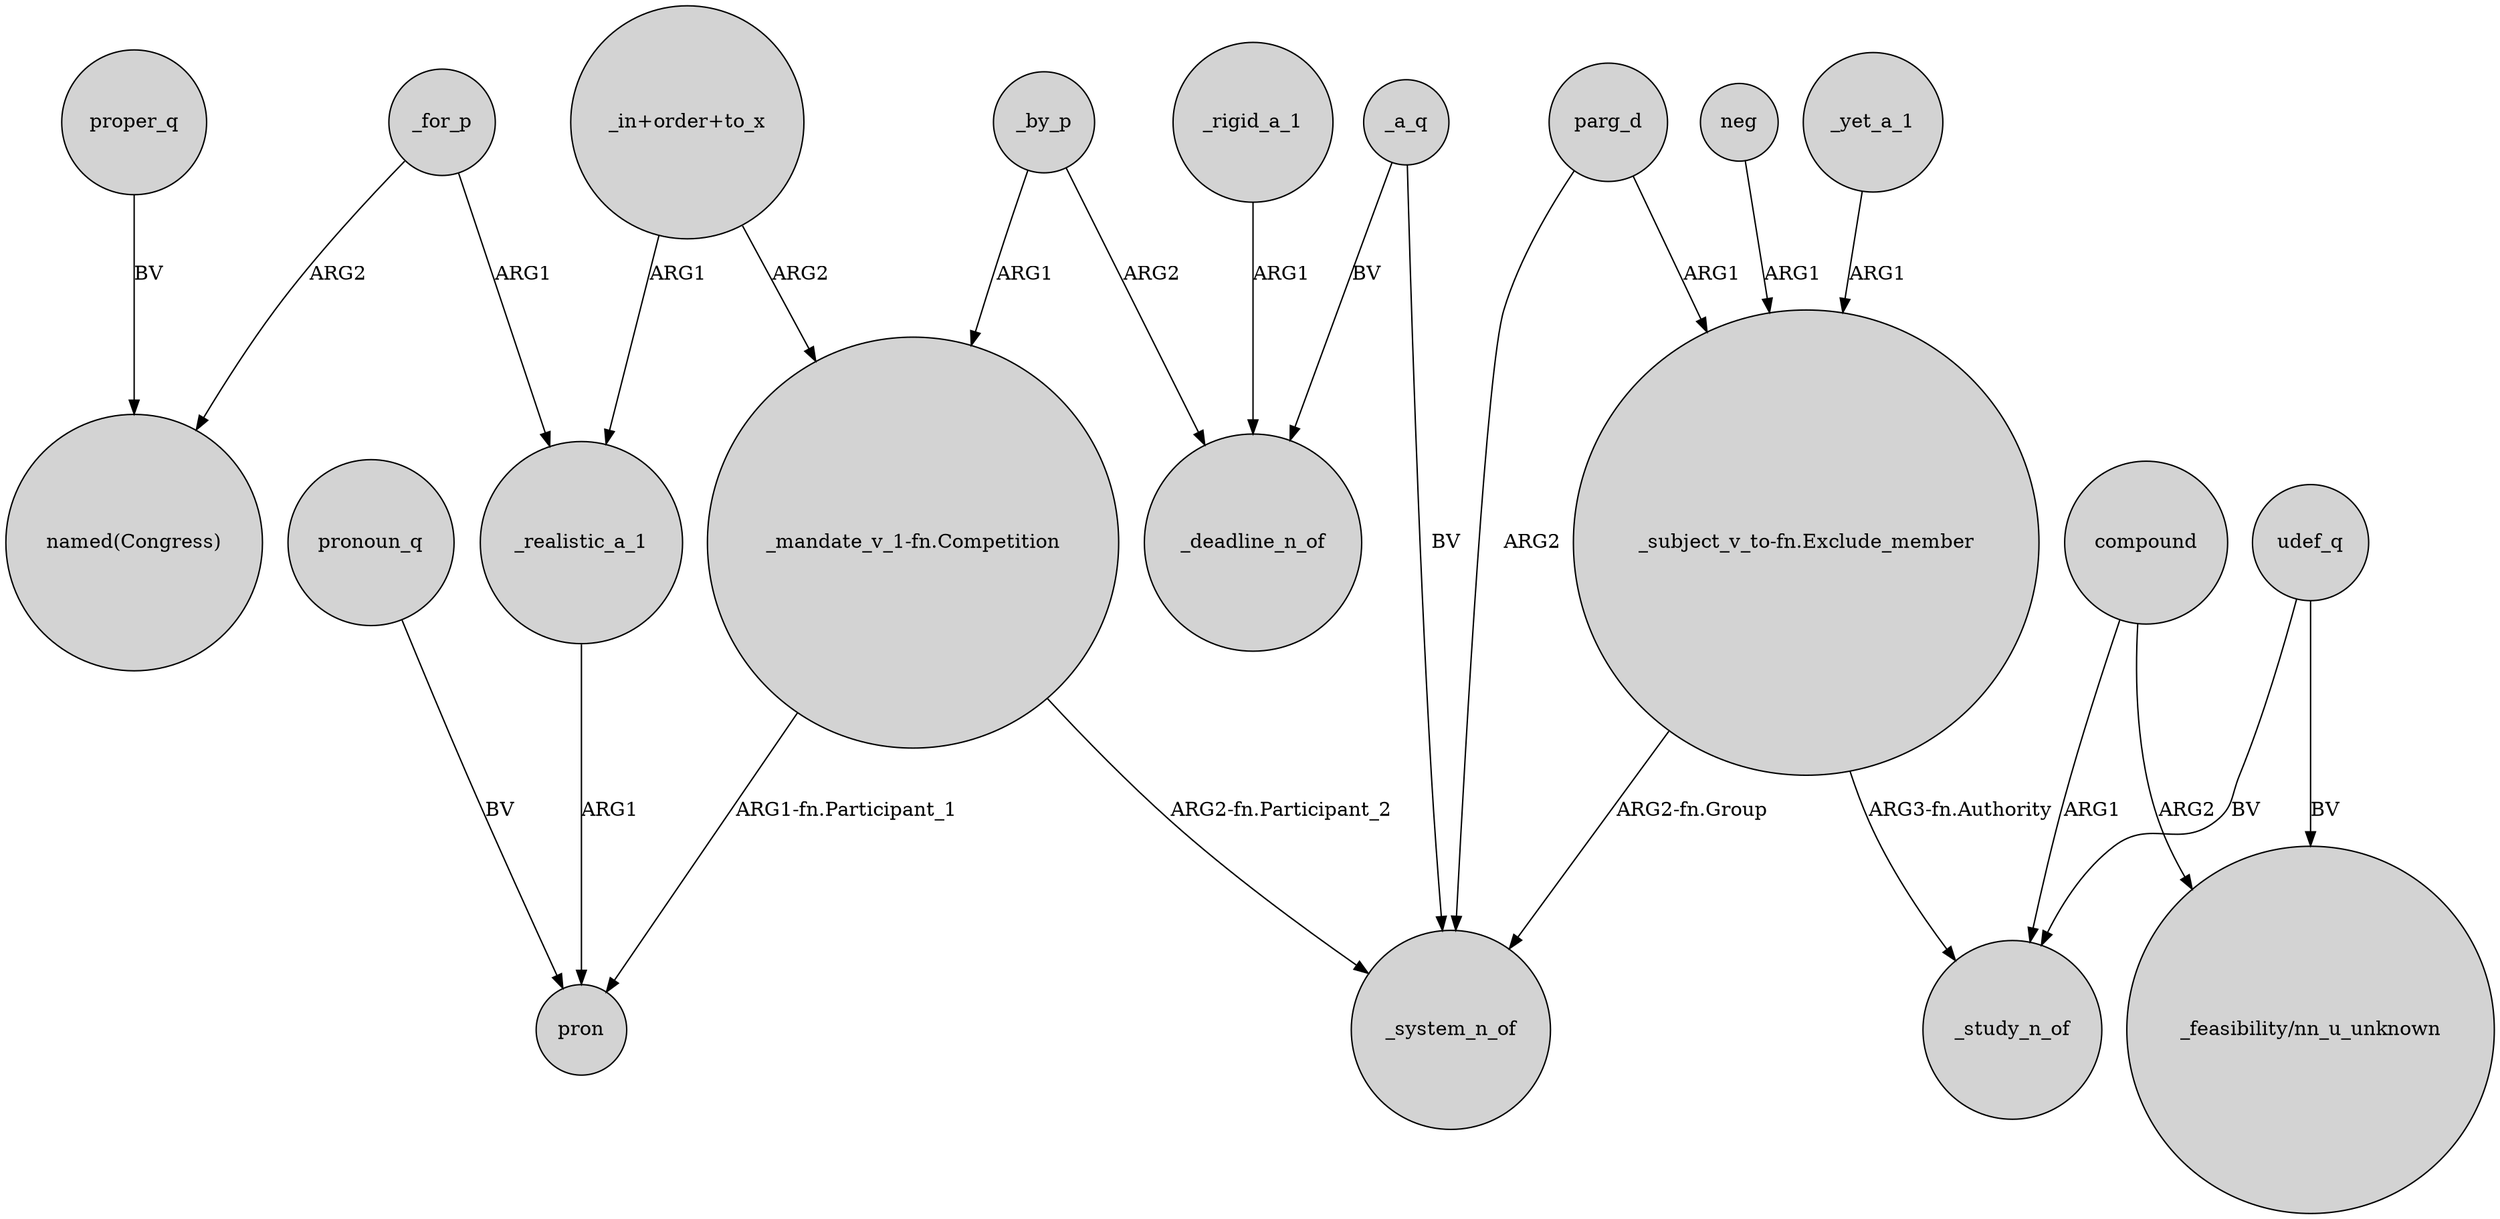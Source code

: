 digraph {
	node [shape=circle style=filled]
	proper_q -> "named(Congress)" [label=BV]
	"_subject_v_to-fn.Exclude_member" -> _study_n_of [label="ARG3-fn.Authority"]
	_realistic_a_1 -> pron [label=ARG1]
	_yet_a_1 -> "_subject_v_to-fn.Exclude_member" [label=ARG1]
	"_in+order+to_x" -> _realistic_a_1 [label=ARG1]
	_rigid_a_1 -> _deadline_n_of [label=ARG1]
	parg_d -> _system_n_of [label=ARG2]
	_for_p -> _realistic_a_1 [label=ARG1]
	"_mandate_v_1-fn.Competition" -> _system_n_of [label="ARG2-fn.Participant_2"]
	"_mandate_v_1-fn.Competition" -> pron [label="ARG1-fn.Participant_1"]
	pronoun_q -> pron [label=BV]
	_a_q -> _deadline_n_of [label=BV]
	neg -> "_subject_v_to-fn.Exclude_member" [label=ARG1]
	"_in+order+to_x" -> "_mandate_v_1-fn.Competition" [label=ARG2]
	compound -> _study_n_of [label=ARG1]
	udef_q -> "_feasibility/nn_u_unknown" [label=BV]
	_by_p -> _deadline_n_of [label=ARG2]
	udef_q -> _study_n_of [label=BV]
	compound -> "_feasibility/nn_u_unknown" [label=ARG2]
	parg_d -> "_subject_v_to-fn.Exclude_member" [label=ARG1]
	_by_p -> "_mandate_v_1-fn.Competition" [label=ARG1]
	_for_p -> "named(Congress)" [label=ARG2]
	"_subject_v_to-fn.Exclude_member" -> _system_n_of [label="ARG2-fn.Group"]
	_a_q -> _system_n_of [label=BV]
}
